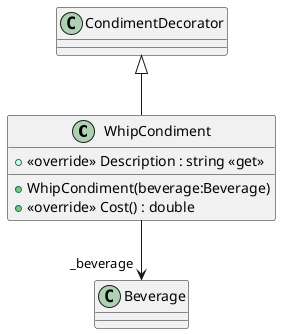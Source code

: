 @startuml
class WhipCondiment {
    + WhipCondiment(beverage:Beverage)
    + <<override>> Description : string <<get>>
    + <<override>> Cost() : double
}
CondimentDecorator <|-- WhipCondiment
WhipCondiment --> "_beverage" Beverage
@enduml
